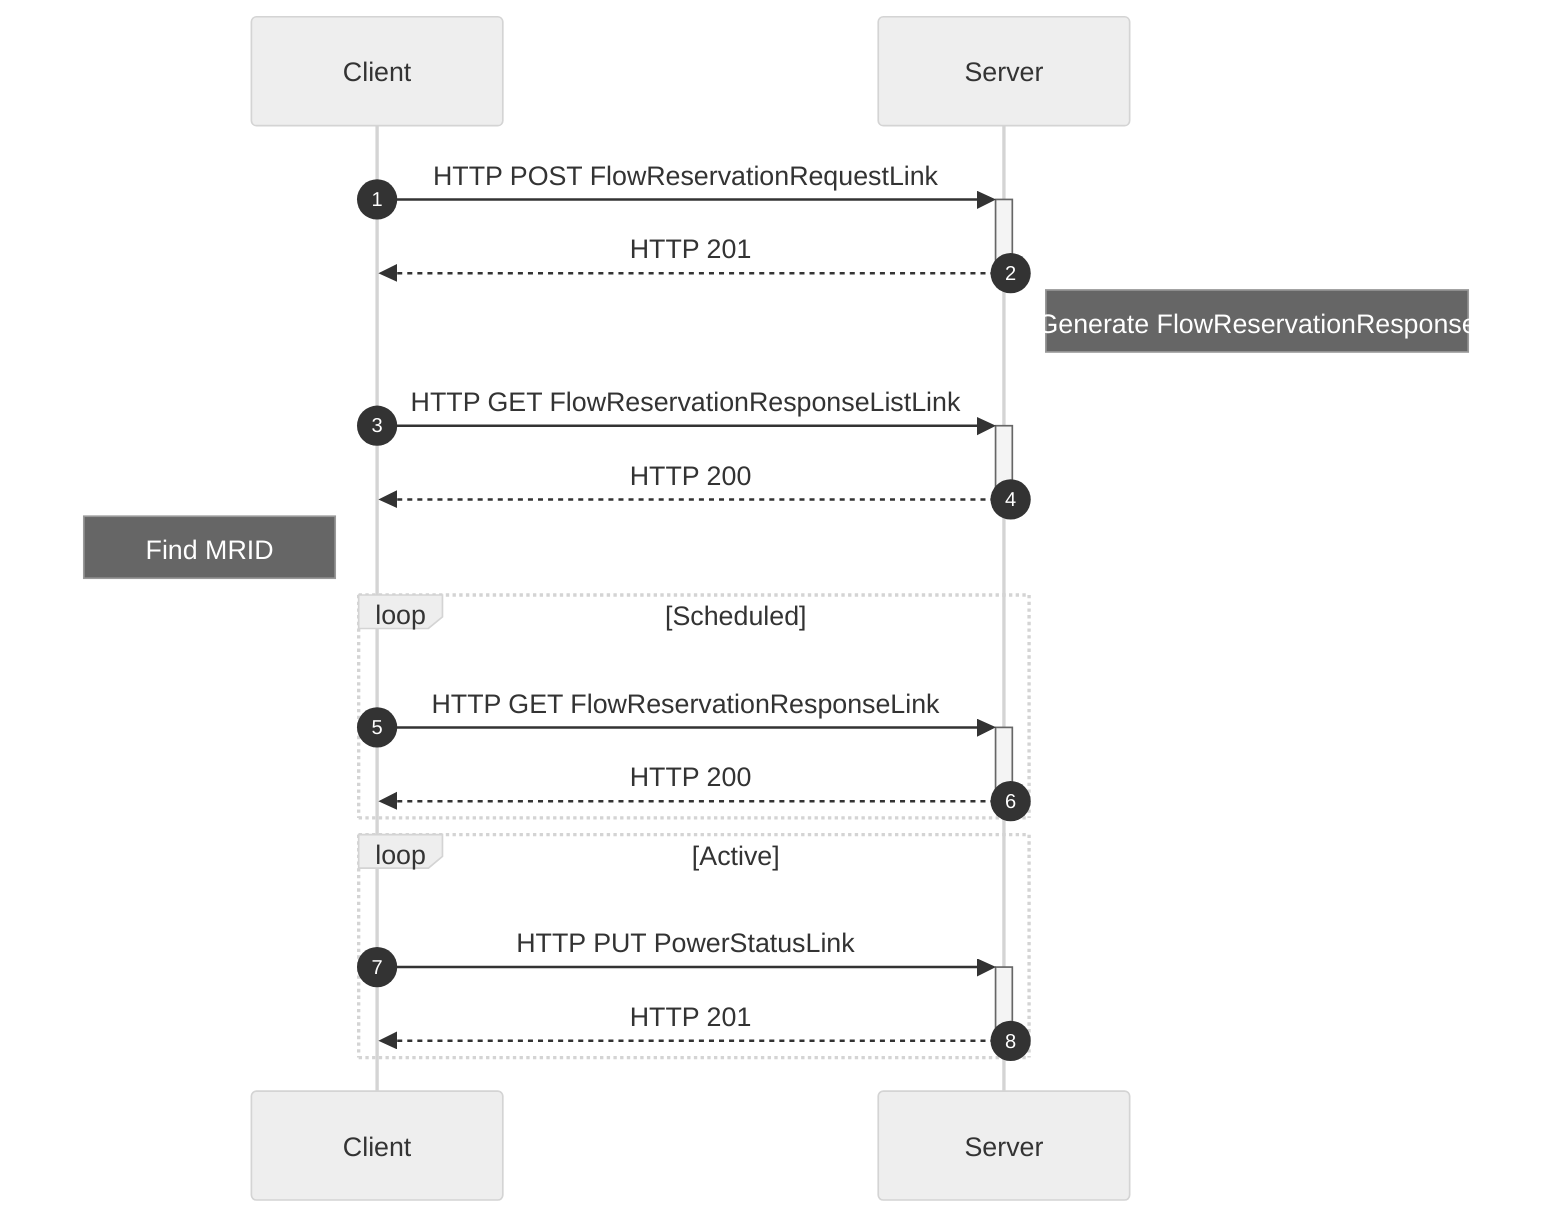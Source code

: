 sequenceDiagram
%%{init:{'theme':'neutral'}}%%
%% @backgroundColor(transparent)
    autonumber
    Client->>+Server: HTTP POST FlowReservationRequestLink
    Server-->>-Client: HTTP 201
    Note right of Server: Generate FlowReservationResponse
    Client->>+Server: HTTP GET FlowReservationResponseListLink
    Server-->>-Client: HTTP 200
    Note left of Client: Find MRID
    loop Scheduled
        Client->>+Server: HTTP GET FlowReservationResponseLink
        Server-->>-Client: HTTP 200
    end
    loop Active
        Client->>+Server: HTTP PUT PowerStatusLink
        Server-->>-Client: HTTP 201
    end